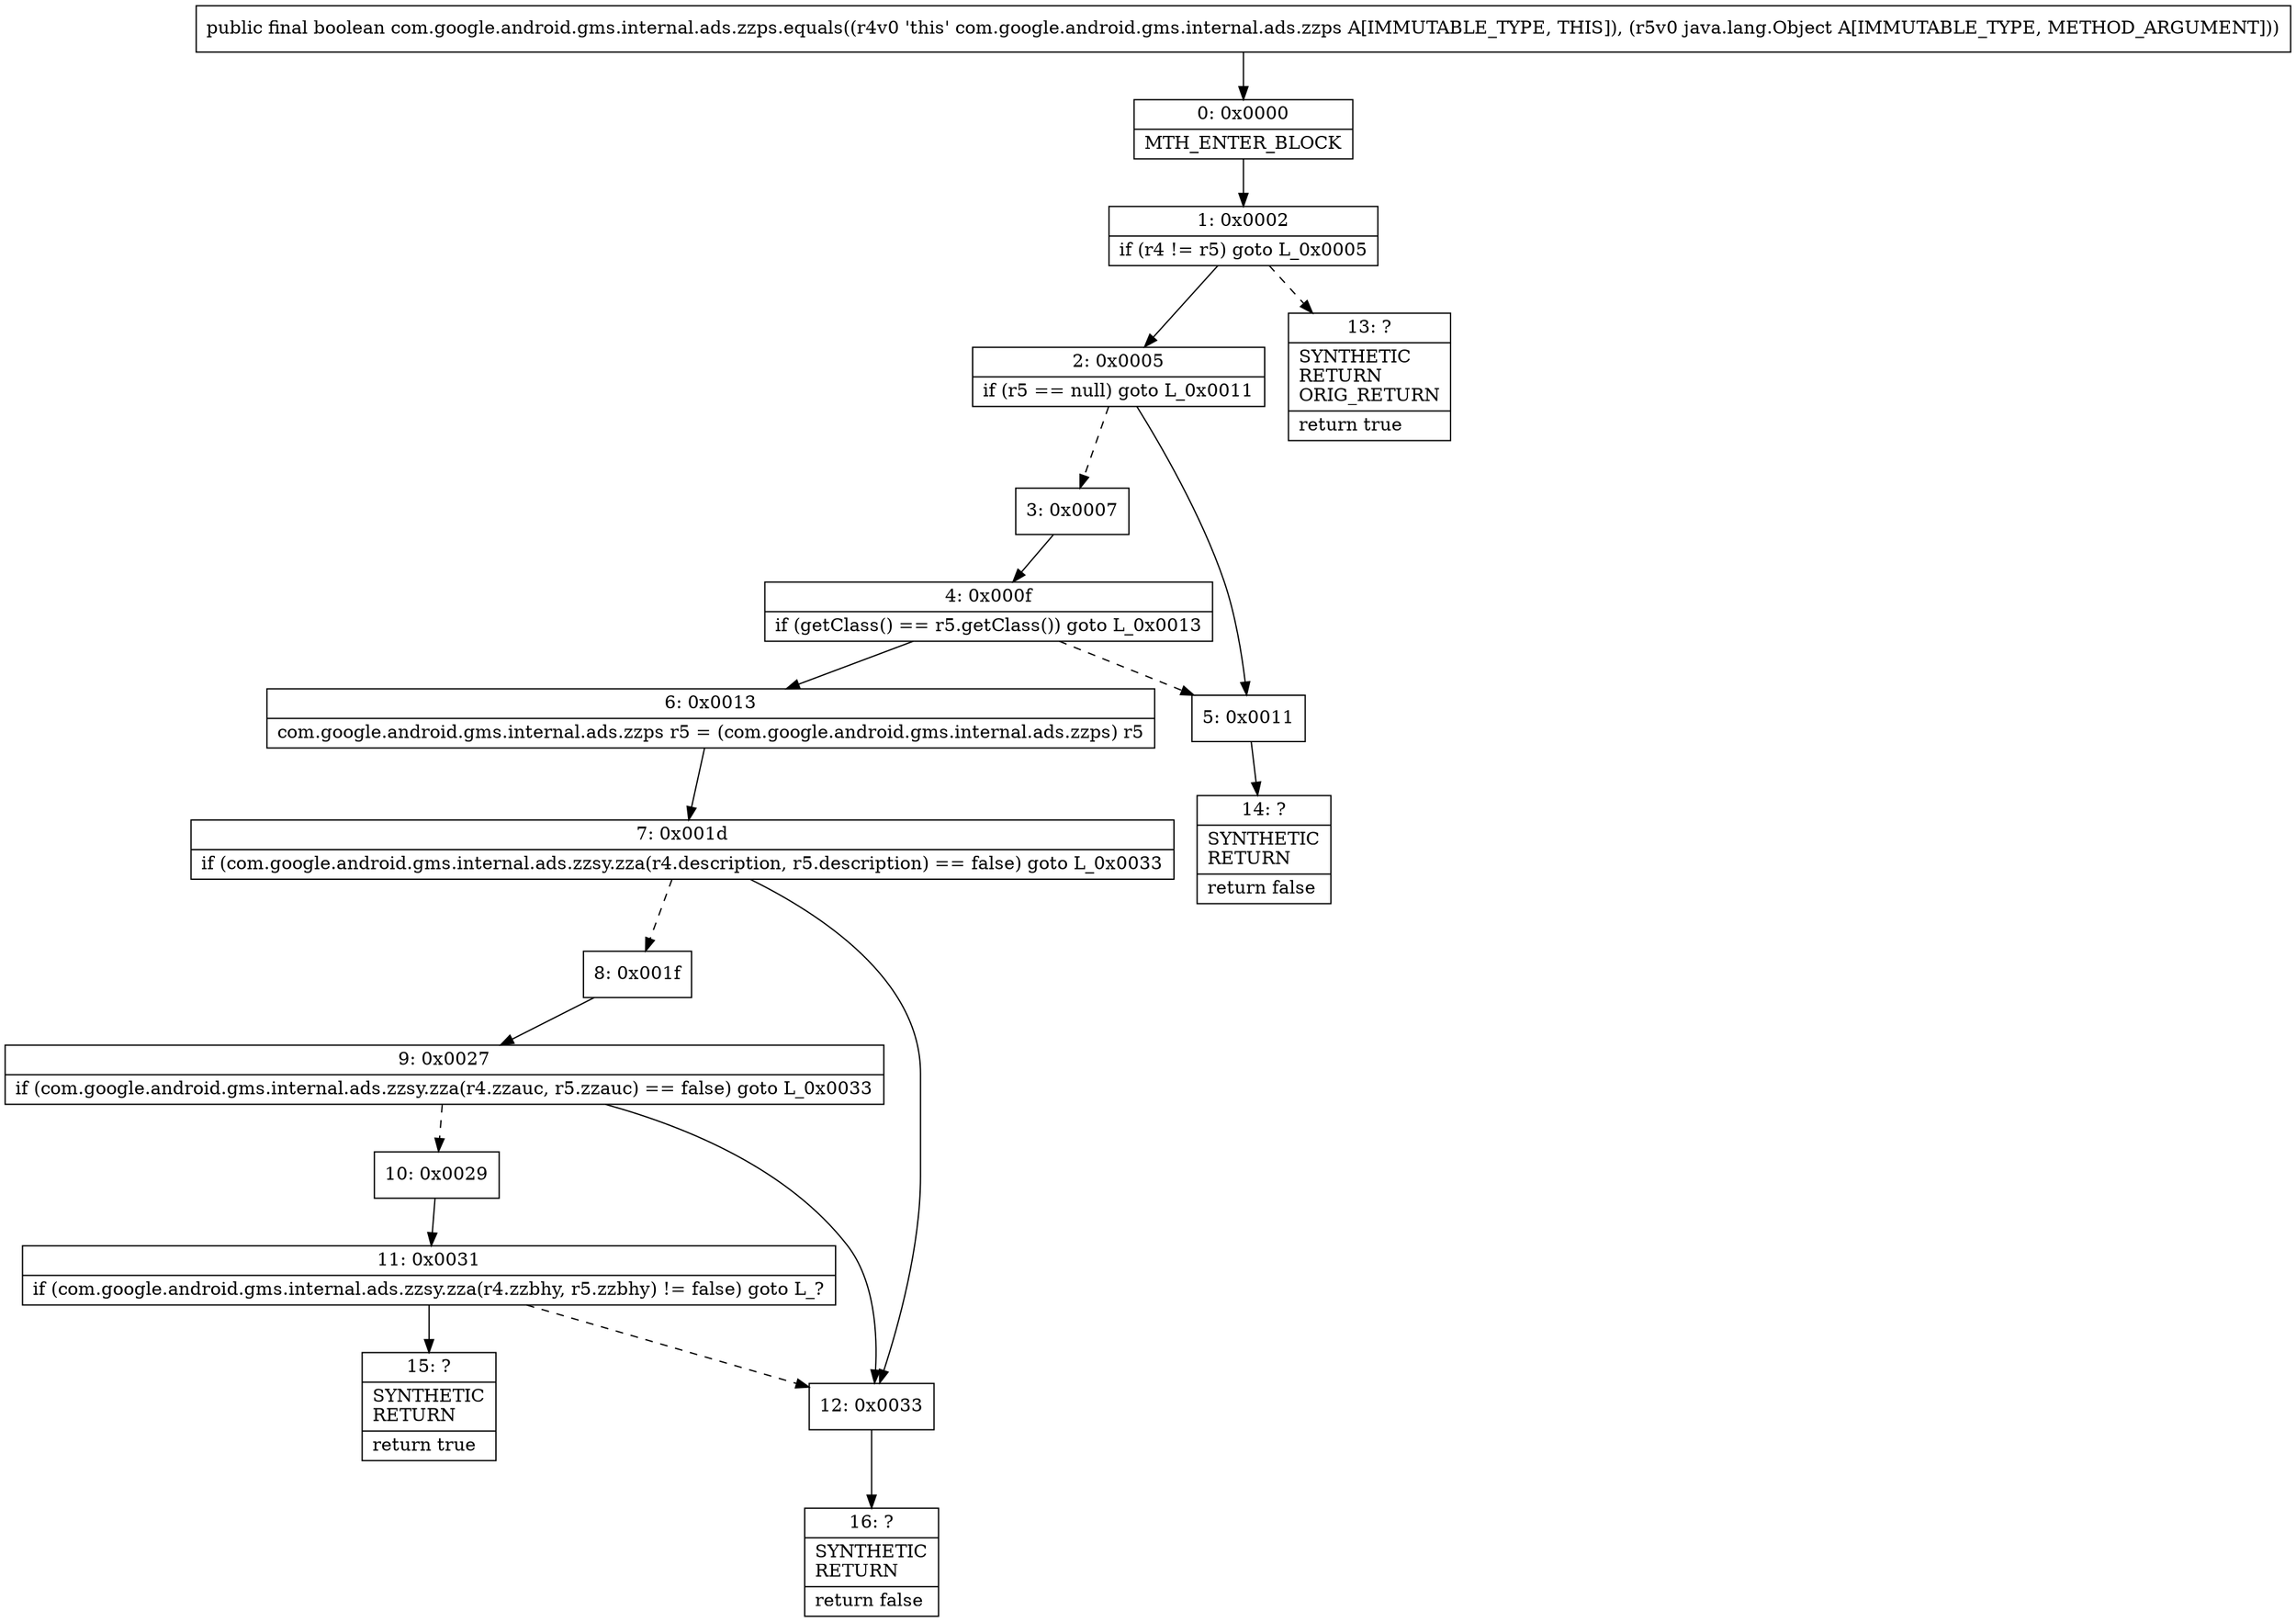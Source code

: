 digraph "CFG forcom.google.android.gms.internal.ads.zzps.equals(Ljava\/lang\/Object;)Z" {
Node_0 [shape=record,label="{0\:\ 0x0000|MTH_ENTER_BLOCK\l}"];
Node_1 [shape=record,label="{1\:\ 0x0002|if (r4 != r5) goto L_0x0005\l}"];
Node_2 [shape=record,label="{2\:\ 0x0005|if (r5 == null) goto L_0x0011\l}"];
Node_3 [shape=record,label="{3\:\ 0x0007}"];
Node_4 [shape=record,label="{4\:\ 0x000f|if (getClass() == r5.getClass()) goto L_0x0013\l}"];
Node_5 [shape=record,label="{5\:\ 0x0011}"];
Node_6 [shape=record,label="{6\:\ 0x0013|com.google.android.gms.internal.ads.zzps r5 = (com.google.android.gms.internal.ads.zzps) r5\l}"];
Node_7 [shape=record,label="{7\:\ 0x001d|if (com.google.android.gms.internal.ads.zzsy.zza(r4.description, r5.description) == false) goto L_0x0033\l}"];
Node_8 [shape=record,label="{8\:\ 0x001f}"];
Node_9 [shape=record,label="{9\:\ 0x0027|if (com.google.android.gms.internal.ads.zzsy.zza(r4.zzauc, r5.zzauc) == false) goto L_0x0033\l}"];
Node_10 [shape=record,label="{10\:\ 0x0029}"];
Node_11 [shape=record,label="{11\:\ 0x0031|if (com.google.android.gms.internal.ads.zzsy.zza(r4.zzbhy, r5.zzbhy) != false) goto L_?\l}"];
Node_12 [shape=record,label="{12\:\ 0x0033}"];
Node_13 [shape=record,label="{13\:\ ?|SYNTHETIC\lRETURN\lORIG_RETURN\l|return true\l}"];
Node_14 [shape=record,label="{14\:\ ?|SYNTHETIC\lRETURN\l|return false\l}"];
Node_15 [shape=record,label="{15\:\ ?|SYNTHETIC\lRETURN\l|return true\l}"];
Node_16 [shape=record,label="{16\:\ ?|SYNTHETIC\lRETURN\l|return false\l}"];
MethodNode[shape=record,label="{public final boolean com.google.android.gms.internal.ads.zzps.equals((r4v0 'this' com.google.android.gms.internal.ads.zzps A[IMMUTABLE_TYPE, THIS]), (r5v0 java.lang.Object A[IMMUTABLE_TYPE, METHOD_ARGUMENT])) }"];
MethodNode -> Node_0;
Node_0 -> Node_1;
Node_1 -> Node_2;
Node_1 -> Node_13[style=dashed];
Node_2 -> Node_3[style=dashed];
Node_2 -> Node_5;
Node_3 -> Node_4;
Node_4 -> Node_5[style=dashed];
Node_4 -> Node_6;
Node_5 -> Node_14;
Node_6 -> Node_7;
Node_7 -> Node_8[style=dashed];
Node_7 -> Node_12;
Node_8 -> Node_9;
Node_9 -> Node_10[style=dashed];
Node_9 -> Node_12;
Node_10 -> Node_11;
Node_11 -> Node_12[style=dashed];
Node_11 -> Node_15;
Node_12 -> Node_16;
}

